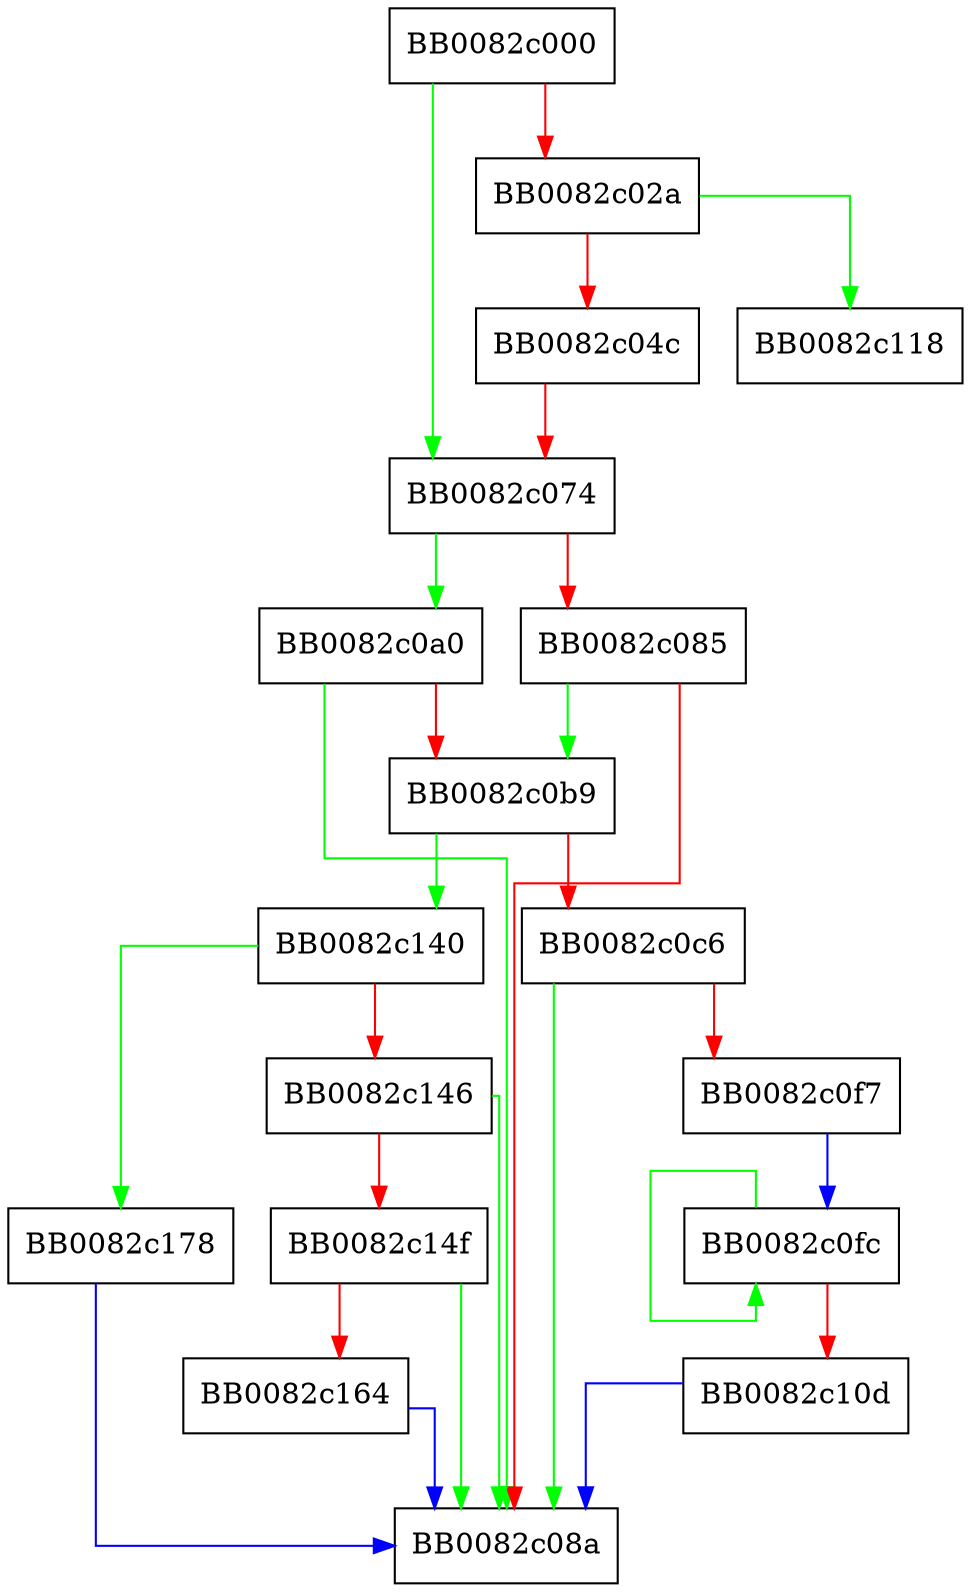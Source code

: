 digraph Poly1305_Update {
  node [shape="box"];
  graph [splines=ortho];
  BB0082c000 -> BB0082c074 [color="green"];
  BB0082c000 -> BB0082c02a [color="red"];
  BB0082c02a -> BB0082c118 [color="green"];
  BB0082c02a -> BB0082c04c [color="red"];
  BB0082c04c -> BB0082c074 [color="red"];
  BB0082c074 -> BB0082c0a0 [color="green"];
  BB0082c074 -> BB0082c085 [color="red"];
  BB0082c085 -> BB0082c0b9 [color="green"];
  BB0082c085 -> BB0082c08a [color="red"];
  BB0082c0a0 -> BB0082c08a [color="green"];
  BB0082c0a0 -> BB0082c0b9 [color="red"];
  BB0082c0b9 -> BB0082c140 [color="green"];
  BB0082c0b9 -> BB0082c0c6 [color="red"];
  BB0082c0c6 -> BB0082c08a [color="green"];
  BB0082c0c6 -> BB0082c0f7 [color="red"];
  BB0082c0f7 -> BB0082c0fc [color="blue"];
  BB0082c0fc -> BB0082c0fc [color="green"];
  BB0082c0fc -> BB0082c10d [color="red"];
  BB0082c10d -> BB0082c08a [color="blue"];
  BB0082c140 -> BB0082c178 [color="green"];
  BB0082c140 -> BB0082c146 [color="red"];
  BB0082c146 -> BB0082c08a [color="green"];
  BB0082c146 -> BB0082c14f [color="red"];
  BB0082c14f -> BB0082c08a [color="green"];
  BB0082c14f -> BB0082c164 [color="red"];
  BB0082c164 -> BB0082c08a [color="blue"];
  BB0082c178 -> BB0082c08a [color="blue"];
}